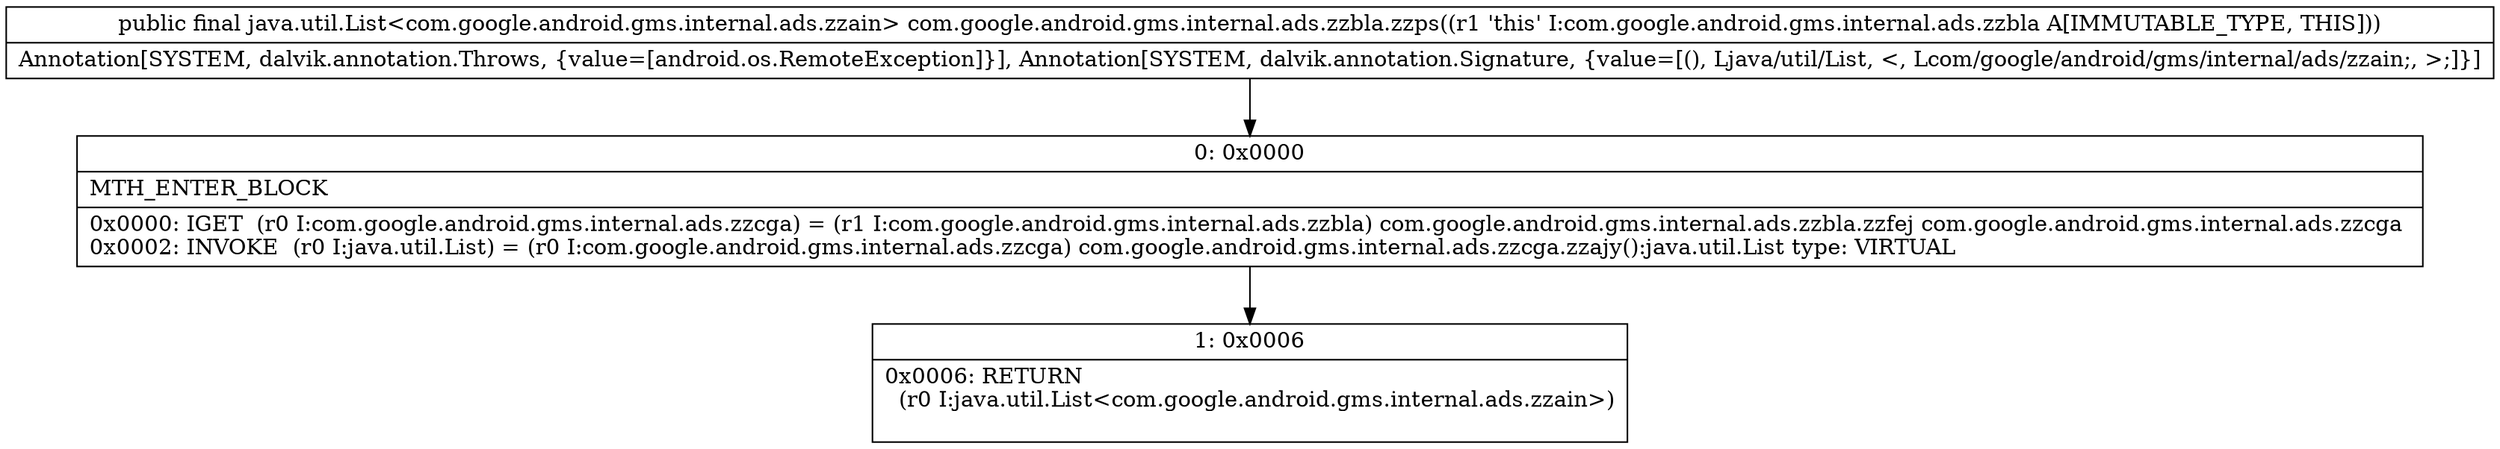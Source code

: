 digraph "CFG forcom.google.android.gms.internal.ads.zzbla.zzps()Ljava\/util\/List;" {
Node_0 [shape=record,label="{0\:\ 0x0000|MTH_ENTER_BLOCK\l|0x0000: IGET  (r0 I:com.google.android.gms.internal.ads.zzcga) = (r1 I:com.google.android.gms.internal.ads.zzbla) com.google.android.gms.internal.ads.zzbla.zzfej com.google.android.gms.internal.ads.zzcga \l0x0002: INVOKE  (r0 I:java.util.List) = (r0 I:com.google.android.gms.internal.ads.zzcga) com.google.android.gms.internal.ads.zzcga.zzajy():java.util.List type: VIRTUAL \l}"];
Node_1 [shape=record,label="{1\:\ 0x0006|0x0006: RETURN  \l  (r0 I:java.util.List\<com.google.android.gms.internal.ads.zzain\>)\l \l}"];
MethodNode[shape=record,label="{public final java.util.List\<com.google.android.gms.internal.ads.zzain\> com.google.android.gms.internal.ads.zzbla.zzps((r1 'this' I:com.google.android.gms.internal.ads.zzbla A[IMMUTABLE_TYPE, THIS]))  | Annotation[SYSTEM, dalvik.annotation.Throws, \{value=[android.os.RemoteException]\}], Annotation[SYSTEM, dalvik.annotation.Signature, \{value=[(), Ljava\/util\/List, \<, Lcom\/google\/android\/gms\/internal\/ads\/zzain;, \>;]\}]\l}"];
MethodNode -> Node_0;
Node_0 -> Node_1;
}


